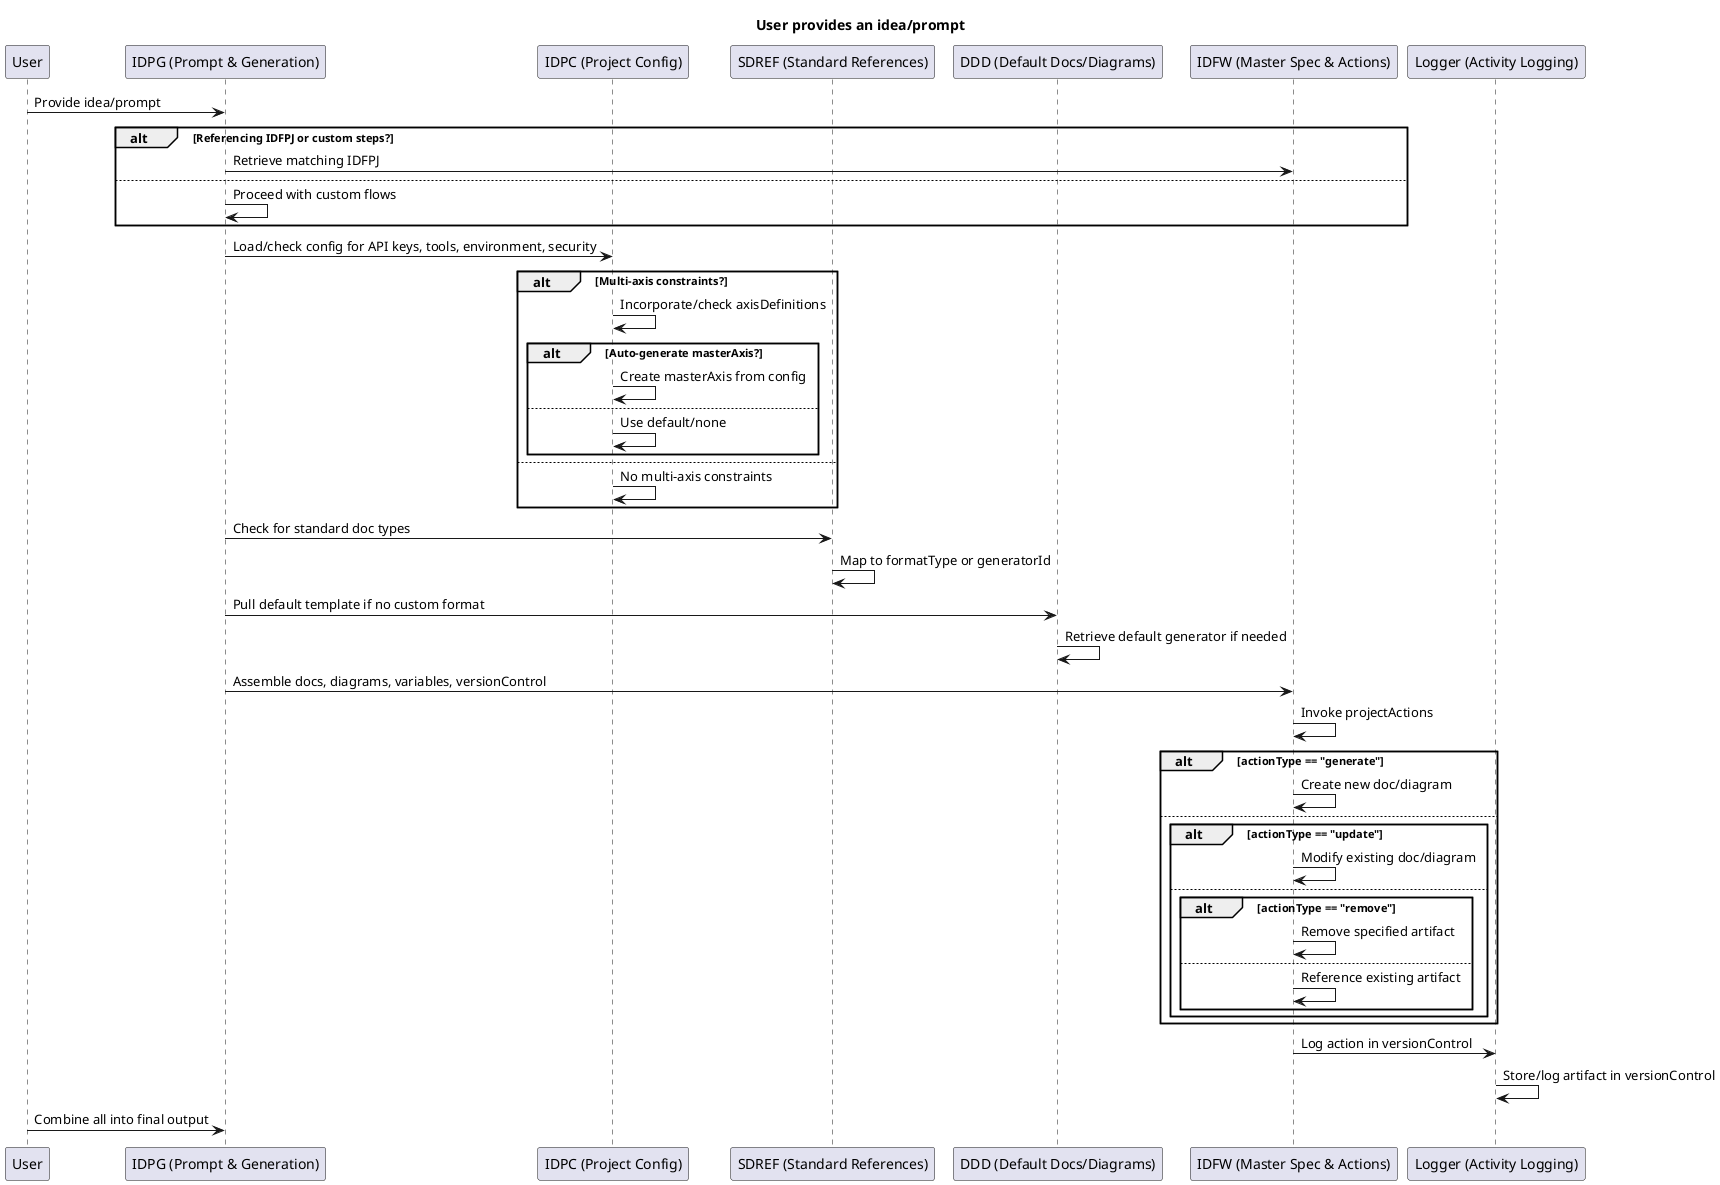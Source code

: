 @startuml "IDEA Process"
title User provides an idea/prompt

participant User
participant IDPG as "IDPG (Prompt & Generation)"
participant IDPC as "IDPC (Project Config)"
participant SDREF as "SDREF (Standard References)"
participant DDD as "DDD (Default Docs/Diagrams)"
participant IDFW as "IDFW (Master Spec & Actions)"
participant Logger as "Logger (Activity Logging)"

User -> IDPG: Provide idea/prompt

alt Referencing IDFPJ or custom steps?
    IDPG -> IDFW: Retrieve matching IDFPJ
else
    IDPG -> IDPG: Proceed with custom flows
end

IDPG -> IDPC: Load/check config for API keys, tools, environment, security

alt Multi-axis constraints?
    IDPC -> IDPC: Incorporate/check axisDefinitions
    alt Auto-generate masterAxis?
        IDPC -> IDPC: Create masterAxis from config
    else
        IDPC -> IDPC: Use default/none
    end
else
    IDPC -> IDPC: No multi-axis constraints
end

IDPG -> SDREF: Check for standard doc types
SDREF -> SDREF: Map to formatType or generatorId

IDPG -> DDD: Pull default template if no custom format
DDD -> DDD: Retrieve default generator if needed

IDPG -> IDFW: Assemble docs, diagrams, variables, versionControl
IDFW -> IDFW: Invoke projectActions

alt actionType == "generate"
    IDFW -> IDFW: Create new doc/diagram
else
    alt actionType == "update"
        IDFW -> IDFW: Modify existing doc/diagram
    else
        alt actionType == "remove"
            IDFW -> IDFW: Remove specified artifact
        else
            IDFW -> IDFW: Reference existing artifact
        end
    end
end

IDFW -> Logger: Log action in versionControl
Logger -> Logger: Store/log artifact in versionControl

User -> IDPG: Combine all into final output
@enduml
